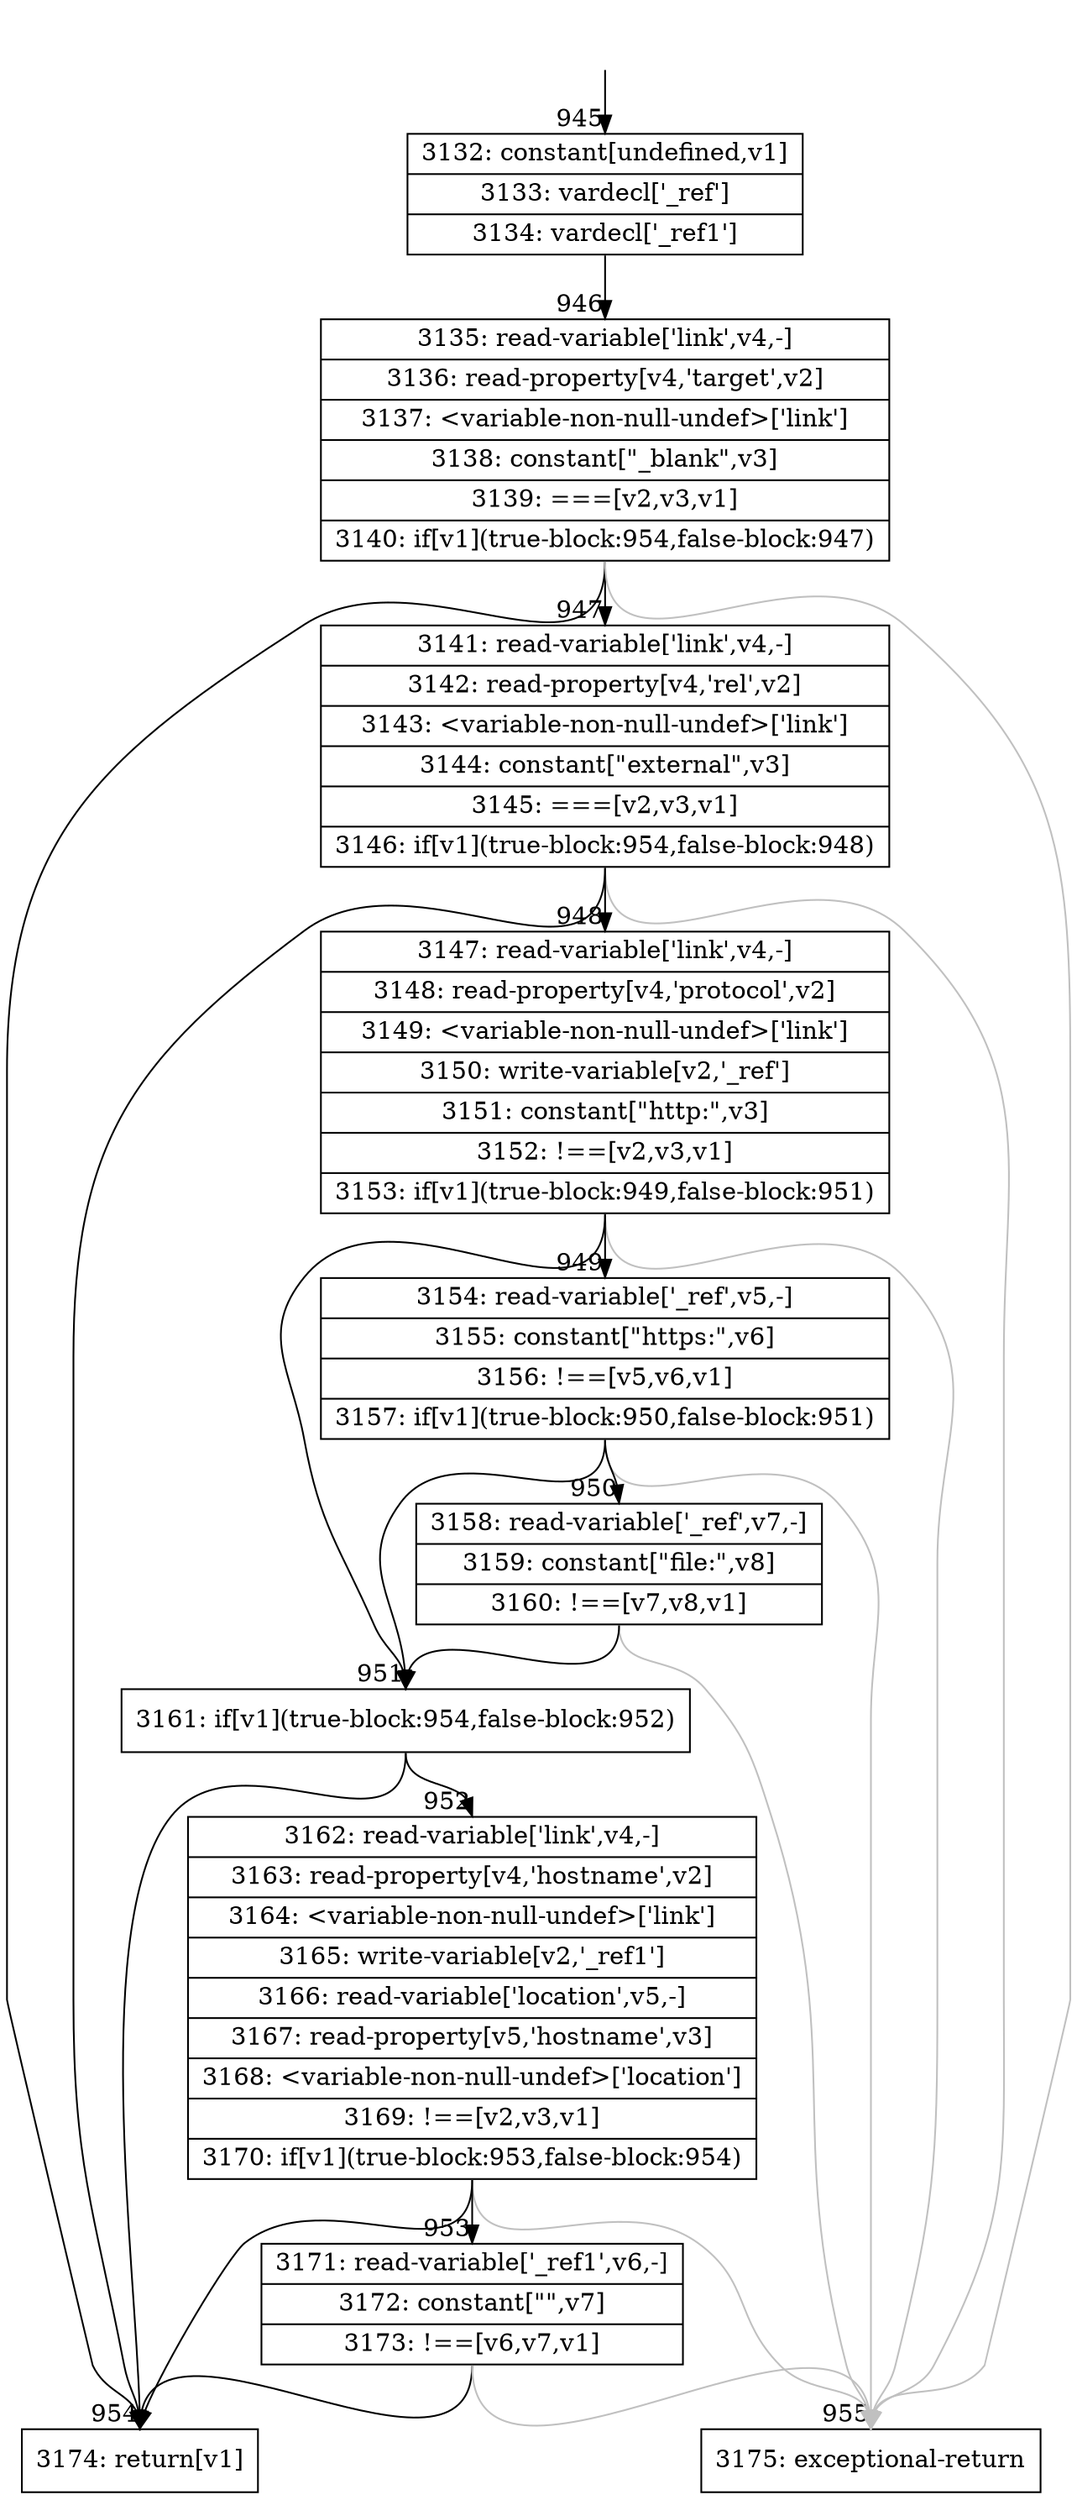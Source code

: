 digraph {
rankdir="TD"
BB_entry87[shape=none,label=""];
BB_entry87 -> BB945 [tailport=s, headport=n, headlabel="    945"]
BB945 [shape=record label="{3132: constant[undefined,v1]|3133: vardecl['_ref']|3134: vardecl['_ref1']}" ] 
BB945 -> BB946 [tailport=s, headport=n, headlabel="      946"]
BB946 [shape=record label="{3135: read-variable['link',v4,-]|3136: read-property[v4,'target',v2]|3137: \<variable-non-null-undef\>['link']|3138: constant[\"_blank\",v3]|3139: ===[v2,v3,v1]|3140: if[v1](true-block:954,false-block:947)}" ] 
BB946 -> BB954 [tailport=s, headport=n, headlabel="      954"]
BB946 -> BB947 [tailport=s, headport=n, headlabel="      947"]
BB946 -> BB955 [tailport=s, headport=n, color=gray, headlabel="      955"]
BB947 [shape=record label="{3141: read-variable['link',v4,-]|3142: read-property[v4,'rel',v2]|3143: \<variable-non-null-undef\>['link']|3144: constant[\"external\",v3]|3145: ===[v2,v3,v1]|3146: if[v1](true-block:954,false-block:948)}" ] 
BB947 -> BB954 [tailport=s, headport=n]
BB947 -> BB948 [tailport=s, headport=n, headlabel="      948"]
BB947 -> BB955 [tailport=s, headport=n, color=gray]
BB948 [shape=record label="{3147: read-variable['link',v4,-]|3148: read-property[v4,'protocol',v2]|3149: \<variable-non-null-undef\>['link']|3150: write-variable[v2,'_ref']|3151: constant[\"http:\",v3]|3152: !==[v2,v3,v1]|3153: if[v1](true-block:949,false-block:951)}" ] 
BB948 -> BB951 [tailport=s, headport=n, headlabel="      951"]
BB948 -> BB949 [tailport=s, headport=n, headlabel="      949"]
BB948 -> BB955 [tailport=s, headport=n, color=gray]
BB949 [shape=record label="{3154: read-variable['_ref',v5,-]|3155: constant[\"https:\",v6]|3156: !==[v5,v6,v1]|3157: if[v1](true-block:950,false-block:951)}" ] 
BB949 -> BB951 [tailport=s, headport=n]
BB949 -> BB950 [tailport=s, headport=n, headlabel="      950"]
BB949 -> BB955 [tailport=s, headport=n, color=gray]
BB950 [shape=record label="{3158: read-variable['_ref',v7,-]|3159: constant[\"file:\",v8]|3160: !==[v7,v8,v1]}" ] 
BB950 -> BB951 [tailport=s, headport=n]
BB950 -> BB955 [tailport=s, headport=n, color=gray]
BB951 [shape=record label="{3161: if[v1](true-block:954,false-block:952)}" ] 
BB951 -> BB954 [tailport=s, headport=n]
BB951 -> BB952 [tailport=s, headport=n, headlabel="      952"]
BB952 [shape=record label="{3162: read-variable['link',v4,-]|3163: read-property[v4,'hostname',v2]|3164: \<variable-non-null-undef\>['link']|3165: write-variable[v2,'_ref1']|3166: read-variable['location',v5,-]|3167: read-property[v5,'hostname',v3]|3168: \<variable-non-null-undef\>['location']|3169: !==[v2,v3,v1]|3170: if[v1](true-block:953,false-block:954)}" ] 
BB952 -> BB954 [tailport=s, headport=n]
BB952 -> BB953 [tailport=s, headport=n, headlabel="      953"]
BB952 -> BB955 [tailport=s, headport=n, color=gray]
BB953 [shape=record label="{3171: read-variable['_ref1',v6,-]|3172: constant[\"\",v7]|3173: !==[v6,v7,v1]}" ] 
BB953 -> BB954 [tailport=s, headport=n]
BB953 -> BB955 [tailport=s, headport=n, color=gray]
BB954 [shape=record label="{3174: return[v1]}" ] 
BB955 [shape=record label="{3175: exceptional-return}" ] 
//#$~ 911
}
